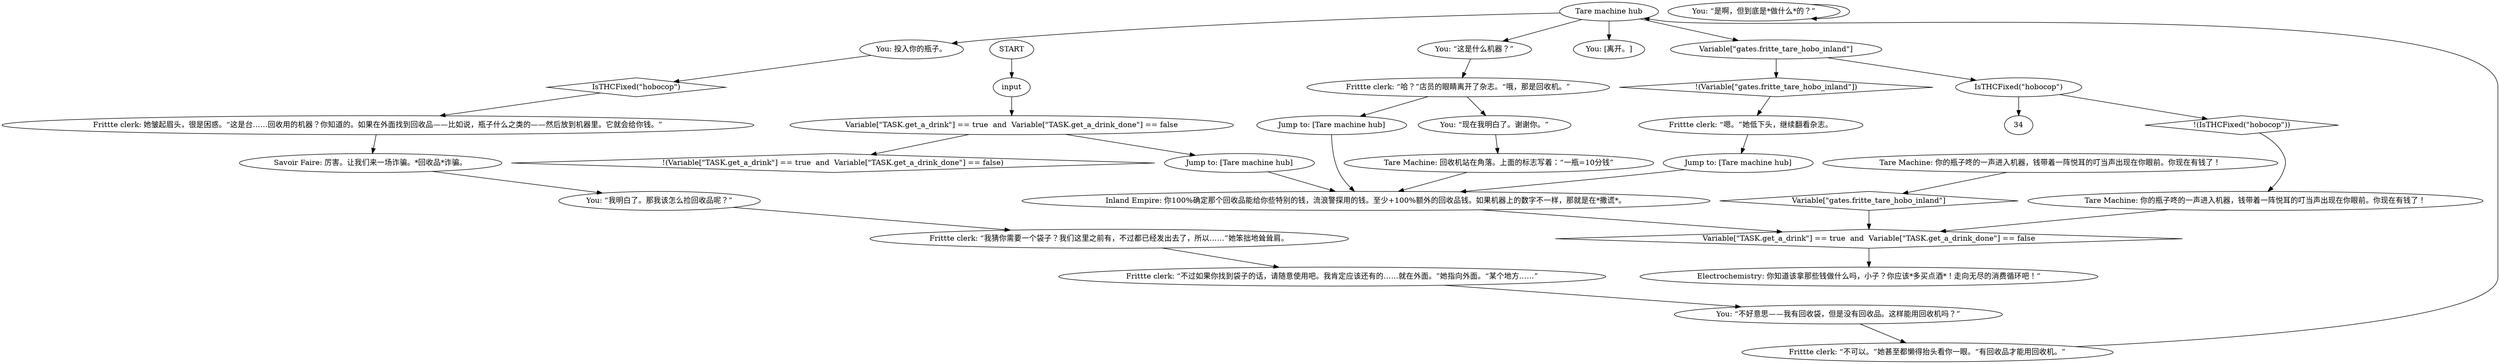 # FRITTE / TARE MACHINE
# Right next to the glass-doored fridge.
# ==================================================
digraph G {
	  0 [label="START"];
	  1 [label="input"];
	  2 [label="You: “我明白了。那我该怎么捡回收品呢？”"];
	  3 [label="Jump to: [Tare machine hub]"];
	  4 [label="Frittte clerk: “不可以。”她甚至都懒得抬头看你一眼。“有回收品才能用回收机。”"];
	  5 [label="You: 投入你的瓶子。"];
	  6 [label="Electrochemistry: 你知道该拿那些钱做什么吗，小子？你应该*多买点酒*！走向无尽的消费循环吧！”"];
	  7 [label="You: “这是什么机器？”"];
	  8 [label="Frittte clerk: “我猜你需要一个袋子？我们这里之前有，不过都已经发出去了，所以……”她笨拙地耸耸肩。"];
	  9 [label="Frittte clerk: “不过如果你找到袋子的话，请随意使用吧。我肯定应该还有的……就在外面。”她指向外面。“某个地方……”"];
	  10 [label="You: [离开。]"];
	  11 [label="Tare Machine: 你的瓶子咚的一声进入机器，钱带着一阵悦耳的叮当声出现在你眼前。你现在有钱了！"];
	  12 [label="Frittte clerk: “哈？”店员的眼睛离开了杂志。“哦，那是回收机。”"];
	  13 [label="Savoir Faire: 厉害。让我们来一场诈骗。*回收品*诈骗。"];
	  14 [label="You: “现在我明白了。谢谢你。”"];
	  15 [label="Tare Machine: 你的瓶子咚的一声进入机器，钱带着一阵悦耳的叮当声出现在你眼前。你现在有钱了！"];
	  16 [label="Frittte clerk: 她皱起眉头，很是困惑。“这是台……回收用的机器？你知道的。如果在外面找到回收品——比如说，瓶子什么之类的——然后放到机器里。它就会给你钱。”"];
	  17 [label="You: “是啊，但到底是*做什么*的？”"];
	  18 [label="Jump to: [Tare machine hub]"];
	  19 [label="Tare machine hub"];
	  20 [label="Inland Empire: 你100%确定那个回收品能给你些特别的钱，流浪警探用的钱。至少+100%额外的回收品钱。如果机器上的数字不一样，那就是在*撒谎*。"];
	  21 [label="Frittte clerk: “嗯。”她低下头，继续翻看杂志。"];
	  22 [label="Tare Machine: 回收机站在角落。上面的标志写着：“一瓶=10分钱”"];
	  23 [label="Variable[\"TASK.get_a_drink\"] == true  and  Variable[\"TASK.get_a_drink_done\"] == false"];
	  24 [label="Variable[\"TASK.get_a_drink\"] == true  and  Variable[\"TASK.get_a_drink_done\"] == false", shape=diamond];
	  25 [label="!(Variable[\"TASK.get_a_drink\"] == true  and  Variable[\"TASK.get_a_drink_done\"] == false)", shape=diamond];
	  26 [label="Jump to: [Tare machine hub]"];
	  27 [label="You: “不好意思——我有回收袋，但是没有回收品。这样能用回收机吗？”"];
	  28 [label="Variable[\"gates.fritte_tare_hobo_inland\"]"];
	  29 [label="Variable[\"gates.fritte_tare_hobo_inland\"]", shape=diamond];
	  30 [label="!(Variable[\"gates.fritte_tare_hobo_inland\"])", shape=diamond];
	  31 [label="IsTHCFixed(\"hobocop\")"];
	  32 [label="IsTHCFixed(\"hobocop\")", shape=diamond];
	  33 [label="!(IsTHCFixed(\"hobocop\"))", shape=diamond];
	  0 -> 1
	  1 -> 23
	  2 -> 8
	  3 -> 20
	  4 -> 19
	  5 -> 32
	  7 -> 12
	  8 -> 9
	  9 -> 27
	  11 -> 24
	  12 -> 18
	  12 -> 14
	  13 -> 2
	  14 -> 22
	  15 -> 29
	  16 -> 13
	  17 -> 17
	  18 -> 20
	  19 -> 10
	  19 -> 28
	  19 -> 5
	  19 -> 7
	  20 -> 24
	  21 -> 3
	  22 -> 20
	  23 -> 25
	  23 -> 26
	  24 -> 6
	  26 -> 20
	  27 -> 4
	  28 -> 30
	  28 -> 31
	  29 -> 24
	  30 -> 21
	  31 -> 33
	  31 -> 34
	  32 -> 16
	  33 -> 11
}

